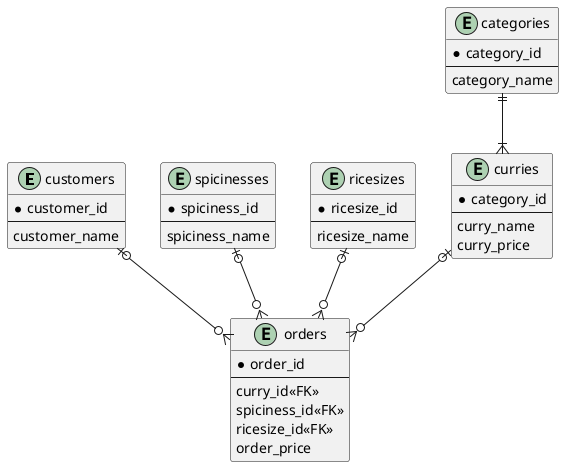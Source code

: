 @startuml curry
  entity "customers" {
    *customer_id
    --
    customer_name
  }

  entity "categories" {
    *category_id
    --
    category_name
  }

  entity "spicinesses" {
    *spiciness_id
    --
    spiciness_name
  }

  entity "ricesizes" {
    *ricesize_id
    --
    ricesize_name
  }

  entity "curries" {
    *category_id
    --
    curry_name
    curry_price
  }

  entity "orders" {
    *order_id
    --
    curry_id<<FK>>
    spiciness_id<<FK>>
    ricesize_id<<FK>>
    order_price
  }

  categories ||--|{ curries
  customers |o--o{ orders
  spicinesses |o--o{ orders
  ricesizes |o--o{ orders
  curries |o--o{ orders
@enduml